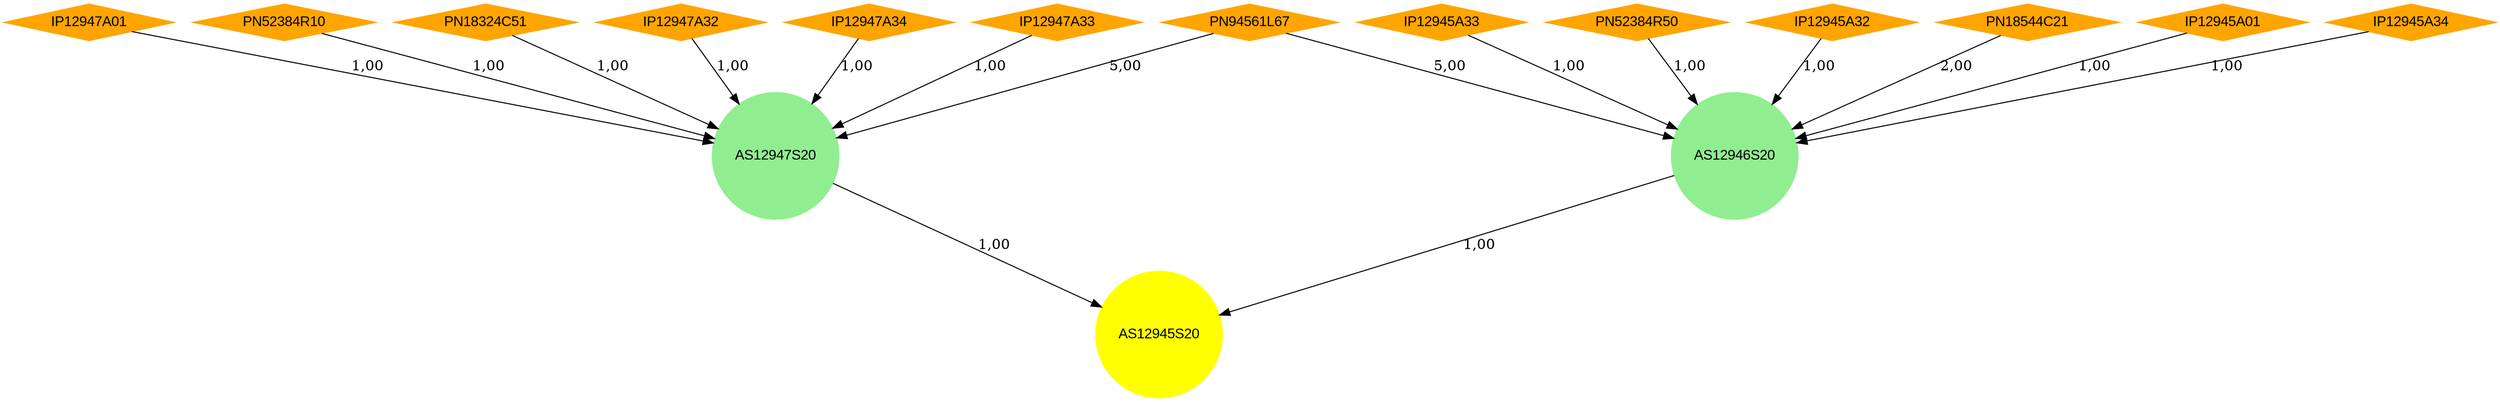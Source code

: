 digraph BOO {
    node [style=filled, fontname=Arial];
    "AS12945S20" [shape=circle, color=yellow];
    "AS12947S20" [shape=box, color=orange];
    "AS12947S20" -> "AS12945S20" [label="1,00"];
    "AS12946S20" [shape=box, color=orange];
    "AS12946S20" -> "AS12945S20" [label="1,00"];
    "AS12947S20" [shape=circle, color=lightgreen];
    "PN94561L67" [shape=diamond, color=orange];
    "PN94561L67" -> "AS12947S20" [label="5,00"];
    "PN52384R10" [shape=diamond, color=orange];
    "PN52384R10" -> "AS12947S20" [label="1,00"];
    "PN18324C51" [shape=diamond, color=orange];
    "PN18324C51" -> "AS12947S20" [label="1,00"];
    "IP12947A32" [shape=diamond, color=orange];
    "IP12947A32" -> "AS12947S20" [label="1,00"];
    "IP12947A33" [shape=diamond, color=orange];
    "IP12947A33" -> "AS12947S20" [label="1,00"];
    "IP12947A01" [shape=diamond, color=orange];
    "IP12947A01" -> "AS12947S20" [label="1,00"];
    "IP12947A34" [shape=diamond, color=orange];
    "IP12947A34" -> "AS12947S20" [label="1,00"];
    "AS12946S20" [shape=circle, color=lightgreen];
    "IP12945A33" [shape=diamond, color=orange];
    "IP12945A33" -> "AS12946S20" [label="1,00"];
    "PN52384R50" [shape=diamond, color=orange];
    "PN52384R50" -> "AS12946S20" [label="1,00"];
    "IP12945A32" [shape=diamond, color=orange];
    "IP12945A32" -> "AS12946S20" [label="1,00"];
    "PN94561L67" [shape=diamond, color=orange];
    "PN94561L67" -> "AS12946S20" [label="5,00"];
    "PN18544C21" [shape=diamond, color=orange];
    "PN18544C21" -> "AS12946S20" [label="2,00"];
    "IP12945A01" [shape=diamond, color=orange];
    "IP12945A01" -> "AS12946S20" [label="1,00"];
    "IP12945A34" [shape=diamond, color=orange];
    "IP12945A34" -> "AS12946S20" [label="1,00"];
}
